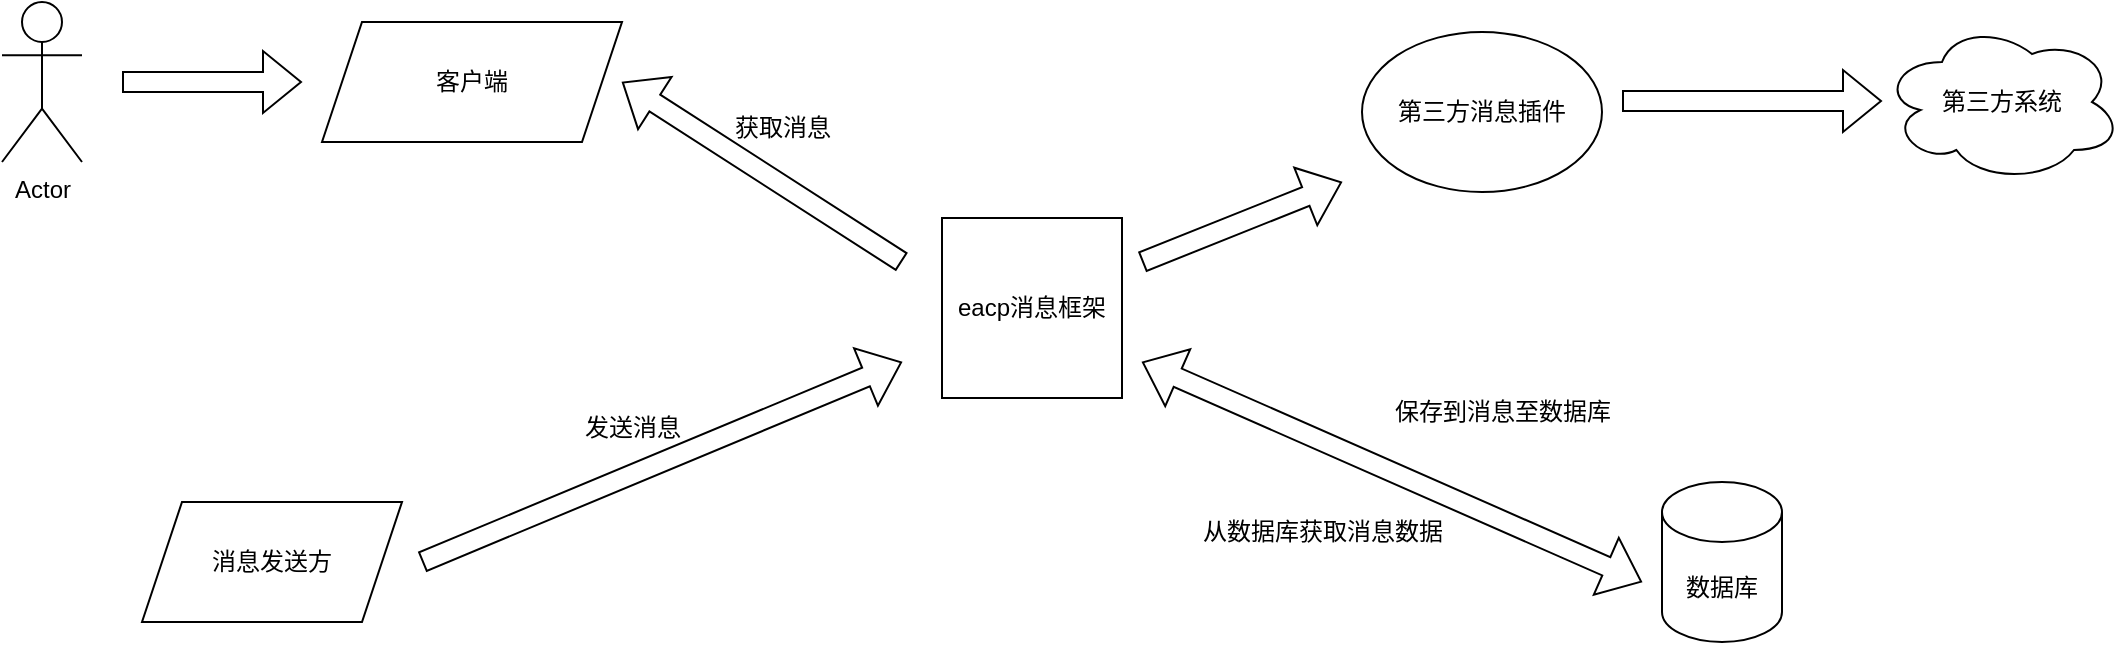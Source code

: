 <mxfile version="22.1.20" type="github">
  <diagram name="第 1 页" id="r59d_sr4X1508GLzZ14k">
    <mxGraphModel dx="1195" dy="628" grid="1" gridSize="10" guides="1" tooltips="1" connect="1" arrows="1" fold="1" page="1" pageScale="1" pageWidth="827" pageHeight="1169" math="0" shadow="0">
      <root>
        <mxCell id="0" />
        <mxCell id="1" parent="0" />
        <object label="Actor" id="UeqptkkxjQLyiw74k_jr-1">
          <mxCell style="shape=umlActor;verticalLabelPosition=bottom;verticalAlign=top;html=1;outlineConnect=0;" parent="1" vertex="1">
            <mxGeometry x="50" y="530" width="40" height="80" as="geometry" />
          </mxCell>
        </object>
        <mxCell id="UeqptkkxjQLyiw74k_jr-2" value="eacp消息框架" style="whiteSpace=wrap;html=1;aspect=fixed;" parent="1" vertex="1">
          <mxGeometry x="520" y="638" width="90" height="90" as="geometry" />
        </mxCell>
        <mxCell id="UeqptkkxjQLyiw74k_jr-3" value="客户端" style="shape=parallelogram;perimeter=parallelogramPerimeter;whiteSpace=wrap;html=1;fixedSize=1;" parent="1" vertex="1">
          <mxGeometry x="210" y="540" width="150" height="60" as="geometry" />
        </mxCell>
        <mxCell id="UeqptkkxjQLyiw74k_jr-7" value="消息发送方" style="shape=parallelogram;perimeter=parallelogramPerimeter;whiteSpace=wrap;html=1;fixedSize=1;" parent="1" vertex="1">
          <mxGeometry x="120" y="780" width="130" height="60" as="geometry" />
        </mxCell>
        <mxCell id="UeqptkkxjQLyiw74k_jr-9" value="" style="shape=flexArrow;endArrow=classic;html=1;rounded=0;" parent="1" edge="1">
          <mxGeometry width="50" height="50" relative="1" as="geometry">
            <mxPoint x="110" y="570" as="sourcePoint" />
            <mxPoint x="200" y="570" as="targetPoint" />
          </mxGeometry>
        </mxCell>
        <mxCell id="UeqptkkxjQLyiw74k_jr-14" value="" style="shape=flexArrow;endArrow=classic;html=1;rounded=0;" parent="1" edge="1">
          <mxGeometry width="50" height="50" relative="1" as="geometry">
            <mxPoint x="260" y="810" as="sourcePoint" />
            <mxPoint x="500" y="710" as="targetPoint" />
          </mxGeometry>
        </mxCell>
        <mxCell id="UeqptkkxjQLyiw74k_jr-15" value="发送消息" style="text;html=1;align=center;verticalAlign=middle;resizable=0;points=[];autosize=1;strokeColor=none;fillColor=none;" parent="1" vertex="1">
          <mxGeometry x="330" y="728" width="70" height="30" as="geometry" />
        </mxCell>
        <mxCell id="UeqptkkxjQLyiw74k_jr-16" value="数据库" style="shape=cylinder3;whiteSpace=wrap;html=1;boundedLbl=1;backgroundOutline=1;size=15;" parent="1" vertex="1">
          <mxGeometry x="880" y="770" width="60" height="80" as="geometry" />
        </mxCell>
        <mxCell id="UeqptkkxjQLyiw74k_jr-18" value="保存到消息至数据库" style="text;html=1;align=center;verticalAlign=middle;resizable=0;points=[];autosize=1;strokeColor=none;fillColor=none;" parent="1" vertex="1">
          <mxGeometry x="735" y="720" width="130" height="30" as="geometry" />
        </mxCell>
        <mxCell id="UeqptkkxjQLyiw74k_jr-19" value="第三方系统" style="ellipse;shape=cloud;whiteSpace=wrap;html=1;" parent="1" vertex="1">
          <mxGeometry x="990" y="540" width="120" height="80" as="geometry" />
        </mxCell>
        <mxCell id="UeqptkkxjQLyiw74k_jr-20" value="第三方消息插件" style="ellipse;whiteSpace=wrap;html=1;" parent="1" vertex="1">
          <mxGeometry x="730" y="545" width="120" height="80" as="geometry" />
        </mxCell>
        <mxCell id="UeqptkkxjQLyiw74k_jr-21" value="" style="shape=flexArrow;endArrow=classic;html=1;rounded=0;" parent="1" edge="1">
          <mxGeometry width="50" height="50" relative="1" as="geometry">
            <mxPoint x="620" y="660" as="sourcePoint" />
            <mxPoint x="720" y="620" as="targetPoint" />
          </mxGeometry>
        </mxCell>
        <mxCell id="UeqptkkxjQLyiw74k_jr-22" value="" style="shape=flexArrow;endArrow=classic;html=1;rounded=0;" parent="1" edge="1">
          <mxGeometry width="50" height="50" relative="1" as="geometry">
            <mxPoint x="860" y="579.5" as="sourcePoint" />
            <mxPoint x="990" y="579.5" as="targetPoint" />
          </mxGeometry>
        </mxCell>
        <mxCell id="UeqptkkxjQLyiw74k_jr-24" value="获取消息" style="text;html=1;align=center;verticalAlign=middle;resizable=0;points=[];autosize=1;strokeColor=none;fillColor=none;" parent="1" vertex="1">
          <mxGeometry x="405" y="578" width="70" height="30" as="geometry" />
        </mxCell>
        <mxCell id="QfdEHI889G5tHcZIty8Z-1" value="" style="shape=flexArrow;endArrow=classic;startArrow=classic;html=1;rounded=0;" edge="1" parent="1">
          <mxGeometry width="100" height="100" relative="1" as="geometry">
            <mxPoint x="620.002" y="710.004" as="sourcePoint" />
            <mxPoint x="870" y="820" as="targetPoint" />
          </mxGeometry>
        </mxCell>
        <mxCell id="QfdEHI889G5tHcZIty8Z-2" value="从数据库获取消息数据" style="text;html=1;align=center;verticalAlign=middle;resizable=0;points=[];autosize=1;strokeColor=none;fillColor=none;" vertex="1" parent="1">
          <mxGeometry x="640" y="780" width="140" height="30" as="geometry" />
        </mxCell>
        <mxCell id="QfdEHI889G5tHcZIty8Z-3" value="" style="shape=flexArrow;endArrow=classic;html=1;rounded=0;" edge="1" parent="1">
          <mxGeometry width="50" height="50" relative="1" as="geometry">
            <mxPoint x="500" y="660" as="sourcePoint" />
            <mxPoint x="360" y="570" as="targetPoint" />
          </mxGeometry>
        </mxCell>
      </root>
    </mxGraphModel>
  </diagram>
</mxfile>
